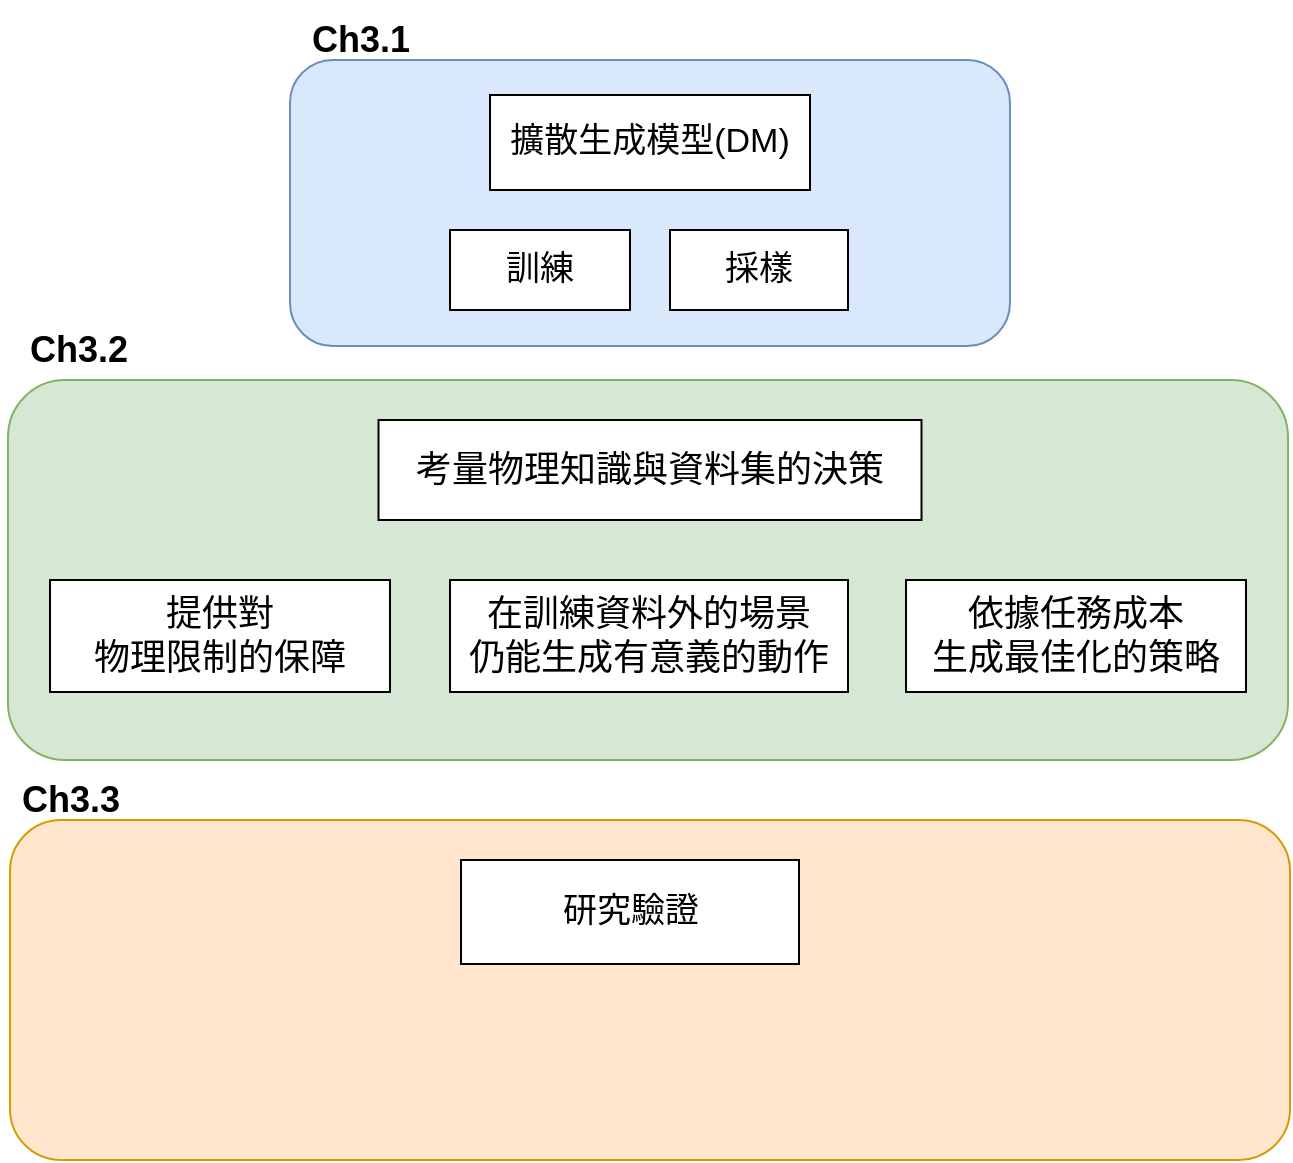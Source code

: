 <mxfile version="26.0.8">
  <diagram name="Page-1" id="wOB_9WMUOYio087HsXXo">
    <mxGraphModel dx="1562" dy="857" grid="1" gridSize="10" guides="1" tooltips="1" connect="1" arrows="1" fold="1" page="1" pageScale="1" pageWidth="827" pageHeight="1169" math="0" shadow="0">
      <root>
        <mxCell id="0" />
        <mxCell id="1" parent="0" />
        <mxCell id="OV2g7p3yE7dfUdtsTMxP-19" value="&lt;h3&gt;&lt;br&gt;&lt;/h3&gt;" style="rounded=1;whiteSpace=wrap;html=1;fillColor=#ffe6cc;strokeColor=#d79b00;align=left;" parent="1" vertex="1">
          <mxGeometry x="100" y="510" width="640" height="170" as="geometry" />
        </mxCell>
        <mxCell id="OV2g7p3yE7dfUdtsTMxP-17" value="&lt;h3&gt;&lt;br&gt;&lt;/h3&gt;" style="rounded=1;whiteSpace=wrap;html=1;fillColor=#dae8fc;strokeColor=#6c8ebf;align=left;" parent="1" vertex="1">
          <mxGeometry x="240" y="130" width="360" height="143" as="geometry" />
        </mxCell>
        <mxCell id="BNkQrNhKQa_8A1IRFI8Z-1" value="&lt;span style=&quot;font-size: 17px;&quot;&gt;擴散生成模型(DM)&lt;/span&gt;" style="rounded=0;whiteSpace=wrap;html=1;" parent="1" vertex="1">
          <mxGeometry x="340" y="147.5" width="160" height="47.5" as="geometry" />
        </mxCell>
        <mxCell id="OV2g7p3yE7dfUdtsTMxP-13" style="edgeStyle=orthogonalEdgeStyle;rounded=0;orthogonalLoop=1;jettySize=auto;html=1;exitX=0.5;exitY=1;exitDx=0;exitDy=0;entryX=0.52;entryY=0.001;entryDx=0;entryDy=0;entryPerimeter=0;" parent="1" target="BNkQrNhKQa_8A1IRFI8Z-11" edge="1">
          <mxGeometry relative="1" as="geometry">
            <Array as="points">
              <mxPoint x="620" y="762" />
              <mxPoint x="410" y="762" />
            </Array>
            <mxPoint x="620" y="747" as="sourcePoint" />
          </mxGeometry>
        </mxCell>
        <mxCell id="OV2g7p3yE7dfUdtsTMxP-15" style="edgeStyle=orthogonalEdgeStyle;rounded=0;orthogonalLoop=1;jettySize=auto;html=1;exitX=0.5;exitY=1;exitDx=0;exitDy=0;entryX=0.52;entryY=-0.003;entryDx=0;entryDy=0;entryPerimeter=0;" parent="1" target="BNkQrNhKQa_8A1IRFI8Z-11" edge="1">
          <mxGeometry relative="1" as="geometry">
            <Array as="points">
              <mxPoint x="175" y="762" />
              <mxPoint x="410" y="762" />
            </Array>
            <mxPoint x="175" y="747" as="sourcePoint" />
          </mxGeometry>
        </mxCell>
        <mxCell id="OV2g7p3yE7dfUdtsTMxP-21" value="&lt;b&gt;&lt;font style=&quot;font-size: 18px;&quot;&gt;Ch3.1&lt;/font&gt;&lt;/b&gt;" style="text;html=1;align=center;verticalAlign=middle;resizable=0;points=[];autosize=1;strokeColor=none;fillColor=none;" parent="1" vertex="1">
          <mxGeometry x="240" y="100" width="70" height="40" as="geometry" />
        </mxCell>
        <mxCell id="OV2g7p3yE7dfUdtsTMxP-23" value="&lt;b&gt;&lt;font style=&quot;font-size: 18px;&quot;&gt;Ch3.3&lt;/font&gt;&lt;/b&gt;" style="text;html=1;align=center;verticalAlign=middle;resizable=0;points=[];autosize=1;strokeColor=none;fillColor=none;" parent="1" vertex="1">
          <mxGeometry x="95" y="480" width="70" height="40" as="geometry" />
        </mxCell>
        <mxCell id="croenbVwfPVmmudFRWwA-2" value="" style="rounded=1;whiteSpace=wrap;html=1;shadow=0;fillColor=#d5e8d4;strokeColor=#82b366;" vertex="1" parent="1">
          <mxGeometry x="99" y="290" width="640" height="190" as="geometry" />
        </mxCell>
        <mxCell id="croenbVwfPVmmudFRWwA-3" value="&lt;font style=&quot;font-size: 18px;&quot;&gt;提供對&lt;br&gt;物理限制的保障&lt;/font&gt;" style="rounded=0;whiteSpace=wrap;html=1;" vertex="1" parent="1">
          <mxGeometry x="120" y="390" width="170" height="56" as="geometry" />
        </mxCell>
        <mxCell id="croenbVwfPVmmudFRWwA-4" value="&lt;span style=&quot;font-size: 18px;&quot;&gt;在訓練資料外的場景&lt;br&gt;仍能生成有意義的動作&lt;/span&gt;" style="rounded=0;whiteSpace=wrap;html=1;" vertex="1" parent="1">
          <mxGeometry x="320" y="390" width="199" height="56" as="geometry" />
        </mxCell>
        <mxCell id="croenbVwfPVmmudFRWwA-5" value="&lt;span style=&quot;font-size: 18px;&quot;&gt;依據任務成本&lt;br&gt;生成最佳化的策略&lt;/span&gt;" style="rounded=0;whiteSpace=wrap;html=1;" vertex="1" parent="1">
          <mxGeometry x="548" y="390" width="170" height="56" as="geometry" />
        </mxCell>
        <mxCell id="croenbVwfPVmmudFRWwA-6" value="&lt;span style=&quot;font-size: 18px;&quot;&gt;考量物理知識與資料集的決策&lt;/span&gt;" style="rounded=0;whiteSpace=wrap;html=1;" vertex="1" parent="1">
          <mxGeometry x="284.25" y="310" width="271.5" height="50" as="geometry" />
        </mxCell>
        <mxCell id="croenbVwfPVmmudFRWwA-7" value="&lt;span style=&quot;font-size: 17px;&quot;&gt;研究驗證&lt;/span&gt;" style="rounded=0;whiteSpace=wrap;html=1;" vertex="1" parent="1">
          <mxGeometry x="325.5" y="530" width="169" height="52" as="geometry" />
        </mxCell>
        <mxCell id="croenbVwfPVmmudFRWwA-8" value="&lt;span style=&quot;font-size: 17px;&quot;&gt;訓練&lt;/span&gt;" style="rounded=0;whiteSpace=wrap;html=1;" vertex="1" parent="1">
          <mxGeometry x="320" y="215" width="90" height="40" as="geometry" />
        </mxCell>
        <mxCell id="croenbVwfPVmmudFRWwA-9" value="&lt;span style=&quot;font-size: 17px;&quot;&gt;採樣&lt;/span&gt;" style="rounded=0;whiteSpace=wrap;html=1;" vertex="1" parent="1">
          <mxGeometry x="430" y="215" width="89" height="40" as="geometry" />
        </mxCell>
        <mxCell id="croenbVwfPVmmudFRWwA-10" value="&lt;b&gt;&lt;font style=&quot;font-size: 18px;&quot;&gt;Ch3.2&lt;/font&gt;&lt;/b&gt;" style="text;html=1;align=center;verticalAlign=middle;resizable=0;points=[];autosize=1;strokeColor=none;fillColor=none;" vertex="1" parent="1">
          <mxGeometry x="99" y="255" width="70" height="40" as="geometry" />
        </mxCell>
      </root>
    </mxGraphModel>
  </diagram>
</mxfile>
